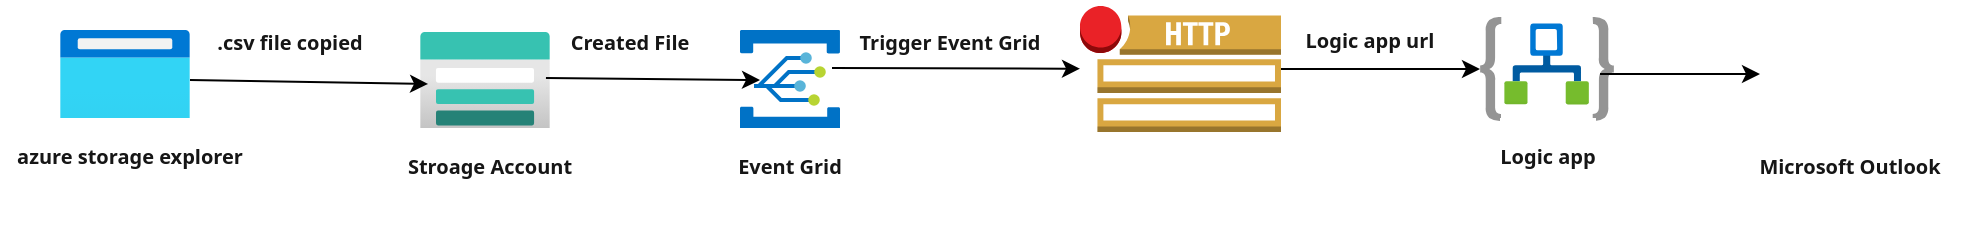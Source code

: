 <mxfile version="27.1.0">
  <diagram name="Page-1" id="SnM_GHgDkKM47Yem6eQU">
    <mxGraphModel dx="2066" dy="1137" grid="1" gridSize="10" guides="1" tooltips="1" connect="1" arrows="1" fold="1" page="1" pageScale="1" pageWidth="1100" pageHeight="850" math="0" shadow="0">
      <root>
        <mxCell id="0" />
        <mxCell id="1" parent="0" />
        <mxCell id="kWtmDi-7hQEqduyQhaUz-1" value="" style="image;aspect=fixed;html=1;points=[];align=center;fontSize=12;image=img/lib/azure2/general/Browser.svg;" parent="1" vertex="1">
          <mxGeometry x="80" y="165" width="65" height="52" as="geometry" />
        </mxCell>
        <mxCell id="kWtmDi-7hQEqduyQhaUz-4" value="" style="image;aspect=fixed;html=1;points=[];align=center;fontSize=12;image=img/lib/azure2/storage/Storage_Accounts.svg;" parent="1" vertex="1">
          <mxGeometry x="260" y="166" width="65" height="52" as="geometry" />
        </mxCell>
        <mxCell id="kWtmDi-7hQEqduyQhaUz-5" value="" style="image;sketch=0;aspect=fixed;html=1;points=[];align=center;fontSize=12;image=img/lib/mscae/Event_Grid.svg;" parent="1" vertex="1">
          <mxGeometry x="420" y="165" width="50" height="50" as="geometry" />
        </mxCell>
        <mxCell id="kWtmDi-7hQEqduyQhaUz-9" value="" style="outlineConnect=0;dashed=0;verticalLabelPosition=bottom;verticalAlign=top;align=center;html=1;shape=mxgraph.aws3.http_notification;fillColor=#D9A741;gradientColor=none;" parent="1" vertex="1">
          <mxGeometry x="590" y="153" width="100.5" height="63" as="geometry" />
        </mxCell>
        <mxCell id="kWtmDi-7hQEqduyQhaUz-10" value="" style="image;aspect=fixed;html=1;points=[];align=center;fontSize=12;image=img/lib/azure2/iot/Logic_Apps.svg;" parent="1" vertex="1">
          <mxGeometry x="790" y="158.5" width="67" height="52" as="geometry" />
        </mxCell>
        <mxCell id="kWtmDi-7hQEqduyQhaUz-11" value="" style="shape=image;html=1;verticalAlign=top;verticalLabelPosition=bottom;labelBackgroundColor=#ffffff;imageAspect=0;aspect=fixed;image=https://cdn0.iconfinder.com/data/icons/logos-microsoft-office-365/128/Microsoft_Office-07-128.png" parent="1" vertex="1">
          <mxGeometry x="930" y="153" width="68" height="68" as="geometry" />
        </mxCell>
        <mxCell id="kWtmDi-7hQEqduyQhaUz-12" value="&lt;h1 style=&quot;box-sizing: inherit; outline-color: inherit; margin: 0px 0px 1.5rem; padding: 0px; word-break: break-word; line-height: 1.125; color: rgb(22, 22, 22); font-family: &amp;quot;Segoe UI&amp;quot;, SegoeUI, &amp;quot;Helvetica Neue&amp;quot;, Helvetica, Arial, sans-serif; text-align: start; background-color: rgb(255, 255, 255);&quot; class=&quot;title is-2&quot;&gt;&lt;font style=&quot;font-size: 10px;&quot;&gt;azure storage explorer&lt;/font&gt;&lt;/h1&gt;" style="text;strokeColor=none;align=center;fillColor=none;html=1;verticalAlign=middle;whiteSpace=wrap;rounded=0;" parent="1" vertex="1">
          <mxGeometry x="50" y="228" width="130" height="12" as="geometry" />
        </mxCell>
        <mxCell id="kWtmDi-7hQEqduyQhaUz-15" value="" style="endArrow=classic;html=1;rounded=0;entryX=0.062;entryY=0.5;entryDx=0;entryDy=0;entryPerimeter=0;" parent="1" target="kWtmDi-7hQEqduyQhaUz-4" edge="1">
          <mxGeometry width="50" height="50" relative="1" as="geometry">
            <mxPoint x="145" y="190" as="sourcePoint" />
            <mxPoint x="195" y="140" as="targetPoint" />
          </mxGeometry>
        </mxCell>
        <mxCell id="kWtmDi-7hQEqduyQhaUz-16" value="&lt;h1 style=&quot;box-sizing: inherit; outline-color: inherit; margin: 0px 0px 1.5rem; padding: 0px; word-break: break-word; line-height: 1.125; color: rgb(22, 22, 22); font-family: &amp;quot;Segoe UI&amp;quot;, SegoeUI, &amp;quot;Helvetica Neue&amp;quot;, Helvetica, Arial, sans-serif; text-align: start; background-color: rgb(255, 255, 255);&quot; class=&quot;title is-2&quot;&gt;&lt;font style=&quot;font-size: 10px;&quot;&gt;Stroage Account&lt;/font&gt;&lt;/h1&gt;" style="text;strokeColor=none;align=center;fillColor=none;html=1;verticalAlign=middle;whiteSpace=wrap;rounded=0;" parent="1" vertex="1">
          <mxGeometry x="230" y="228" width="130" height="22" as="geometry" />
        </mxCell>
        <mxCell id="kWtmDi-7hQEqduyQhaUz-17" value="&lt;h1 style=&quot;box-sizing: inherit; outline-color: inherit; margin: 0px 0px 1.5rem; padding: 0px; word-break: break-word; line-height: 1.125; color: rgb(22, 22, 22); font-family: &amp;quot;Segoe UI&amp;quot;, SegoeUI, &amp;quot;Helvetica Neue&amp;quot;, Helvetica, Arial, sans-serif; text-align: start; background-color: rgb(255, 255, 255);&quot; class=&quot;title is-2&quot;&gt;&lt;font style=&quot;font-size: 10px;&quot;&gt;.csv file copied&lt;/font&gt;&lt;/h1&gt;" style="text;strokeColor=none;align=center;fillColor=none;html=1;verticalAlign=middle;whiteSpace=wrap;rounded=0;" parent="1" vertex="1">
          <mxGeometry x="130" y="170.5" width="130" height="12" as="geometry" />
        </mxCell>
        <mxCell id="kWtmDi-7hQEqduyQhaUz-18" value="" style="endArrow=classic;html=1;rounded=0;entryX=0.2;entryY=0.5;entryDx=0;entryDy=0;entryPerimeter=0;exitX=0.969;exitY=0.442;exitDx=0;exitDy=0;exitPerimeter=0;" parent="1" source="kWtmDi-7hQEqduyQhaUz-4" target="kWtmDi-7hQEqduyQhaUz-5" edge="1">
          <mxGeometry width="50" height="50" relative="1" as="geometry">
            <mxPoint x="325" y="199" as="sourcePoint" />
            <mxPoint x="375" y="149" as="targetPoint" />
          </mxGeometry>
        </mxCell>
        <mxCell id="kWtmDi-7hQEqduyQhaUz-19" value="&lt;h1 style=&quot;box-sizing: inherit; outline-color: inherit; margin: 0px 0px 1.5rem; padding: 0px; word-break: break-word; line-height: 1.125; color: rgb(22, 22, 22); font-family: &amp;quot;Segoe UI&amp;quot;, SegoeUI, &amp;quot;Helvetica Neue&amp;quot;, Helvetica, Arial, sans-serif; text-align: start; background-color: rgb(255, 255, 255);&quot; class=&quot;title is-2&quot;&gt;&lt;font style=&quot;font-size: 10px;&quot;&gt;Created File&lt;/font&gt;&lt;/h1&gt;" style="text;strokeColor=none;align=center;fillColor=none;html=1;verticalAlign=middle;whiteSpace=wrap;rounded=0;" parent="1" vertex="1">
          <mxGeometry x="300" y="170.5" width="130" height="12" as="geometry" />
        </mxCell>
        <mxCell id="kWtmDi-7hQEqduyQhaUz-21" value="&lt;h1 style=&quot;box-sizing: inherit; outline-color: inherit; margin: 0px 0px 1.5rem; padding: 0px; word-break: break-word; line-height: 1.125; color: rgb(22, 22, 22); font-family: &amp;quot;Segoe UI&amp;quot;, SegoeUI, &amp;quot;Helvetica Neue&amp;quot;, Helvetica, Arial, sans-serif; text-align: start; background-color: rgb(255, 255, 255);&quot; class=&quot;title is-2&quot;&gt;&lt;font style=&quot;font-size: 10px;&quot;&gt;Event Grid&lt;/font&gt;&lt;/h1&gt;" style="text;strokeColor=none;align=center;fillColor=none;html=1;verticalAlign=middle;whiteSpace=wrap;rounded=0;" parent="1" vertex="1">
          <mxGeometry x="380" y="228" width="130" height="22" as="geometry" />
        </mxCell>
        <mxCell id="kWtmDi-7hQEqduyQhaUz-23" value="" style="endArrow=classic;html=1;rounded=0;exitX=0.92;exitY=0.38;exitDx=0;exitDy=0;exitPerimeter=0;" parent="1" source="kWtmDi-7hQEqduyQhaUz-5" target="kWtmDi-7hQEqduyQhaUz-9" edge="1">
          <mxGeometry width="50" height="50" relative="1" as="geometry">
            <mxPoint x="470" y="199" as="sourcePoint" />
            <mxPoint x="520" y="149" as="targetPoint" />
          </mxGeometry>
        </mxCell>
        <mxCell id="kWtmDi-7hQEqduyQhaUz-24" value="&lt;h1 style=&quot;box-sizing: inherit; outline-color: inherit; margin: 0px 0px 1.5rem; padding: 0px; word-break: break-word; line-height: 1.125; color: rgb(22, 22, 22); font-family: &amp;quot;Segoe UI&amp;quot;, SegoeUI, &amp;quot;Helvetica Neue&amp;quot;, Helvetica, Arial, sans-serif; text-align: start; background-color: rgb(255, 255, 255);&quot; class=&quot;title is-2&quot;&gt;&lt;font style=&quot;font-size: 10px;&quot;&gt;Trigger Event Grid&lt;/font&gt;&lt;/h1&gt;" style="text;strokeColor=none;align=center;fillColor=none;html=1;verticalAlign=middle;whiteSpace=wrap;rounded=0;" parent="1" vertex="1">
          <mxGeometry x="460" y="166" width="130" height="22" as="geometry" />
        </mxCell>
        <mxCell id="kWtmDi-7hQEqduyQhaUz-25" value="" style="endArrow=classic;html=1;rounded=0;" parent="1" source="kWtmDi-7hQEqduyQhaUz-9" target="kWtmDi-7hQEqduyQhaUz-10" edge="1">
          <mxGeometry width="50" height="50" relative="1" as="geometry">
            <mxPoint x="690.5" y="188" as="sourcePoint" />
            <mxPoint x="740.5" y="138" as="targetPoint" />
          </mxGeometry>
        </mxCell>
        <mxCell id="kWtmDi-7hQEqduyQhaUz-26" value="&lt;h1 style=&quot;box-sizing: inherit; outline-color: inherit; margin: 0px 0px 1.5rem; padding: 0px; word-break: break-word; line-height: 1.125; color: rgb(22, 22, 22); font-family: &amp;quot;Segoe UI&amp;quot;, SegoeUI, &amp;quot;Helvetica Neue&amp;quot;, Helvetica, Arial, sans-serif; text-align: start; background-color: rgb(255, 255, 255);&quot; class=&quot;title is-2&quot;&gt;&lt;font style=&quot;font-size: 10px;&quot;&gt;Logic app url&lt;/font&gt;&lt;/h1&gt;" style="text;strokeColor=none;align=center;fillColor=none;html=1;verticalAlign=middle;whiteSpace=wrap;rounded=0;" parent="1" vertex="1">
          <mxGeometry x="670" y="165" width="130" height="22" as="geometry" />
        </mxCell>
        <mxCell id="kWtmDi-7hQEqduyQhaUz-27" value="&lt;h1 style=&quot;box-sizing: inherit; outline-color: inherit; margin: 0px 0px 1.5rem; padding: 0px; word-break: break-word; line-height: 1.125; color: rgb(22, 22, 22); font-family: &amp;quot;Segoe UI&amp;quot;, SegoeUI, &amp;quot;Helvetica Neue&amp;quot;, Helvetica, Arial, sans-serif; text-align: start; background-color: rgb(255, 255, 255);&quot; class=&quot;title is-2&quot;&gt;&lt;font style=&quot;font-size: 10px;&quot;&gt;Logic app&lt;/font&gt;&lt;/h1&gt;" style="text;strokeColor=none;align=center;fillColor=none;html=1;verticalAlign=middle;whiteSpace=wrap;rounded=0;" parent="1" vertex="1">
          <mxGeometry x="758.5" y="223" width="130" height="22" as="geometry" />
        </mxCell>
        <mxCell id="kWtmDi-7hQEqduyQhaUz-28" value="&lt;h1 style=&quot;box-sizing: inherit; outline-color: inherit; margin: 0px 0px 1.5rem; padding: 0px; word-break: break-word; line-height: 1.125; color: rgb(22, 22, 22); font-family: &amp;quot;Segoe UI&amp;quot;, SegoeUI, &amp;quot;Helvetica Neue&amp;quot;, Helvetica, Arial, sans-serif; text-align: start; background-color: rgb(255, 255, 255);&quot; class=&quot;title is-2&quot;&gt;&lt;font style=&quot;font-size: 10px;&quot;&gt;Microsoft Outlook&lt;/font&gt;&lt;/h1&gt;" style="text;strokeColor=none;align=center;fillColor=none;html=1;verticalAlign=middle;whiteSpace=wrap;rounded=0;" parent="1" vertex="1">
          <mxGeometry x="910" y="228" width="130" height="22" as="geometry" />
        </mxCell>
        <mxCell id="kWtmDi-7hQEqduyQhaUz-29" value="" style="endArrow=classic;html=1;rounded=0;" parent="1" target="kWtmDi-7hQEqduyQhaUz-11" edge="1">
          <mxGeometry width="50" height="50" relative="1" as="geometry">
            <mxPoint x="850" y="187" as="sourcePoint" />
            <mxPoint x="900" y="137" as="targetPoint" />
          </mxGeometry>
        </mxCell>
      </root>
    </mxGraphModel>
  </diagram>
</mxfile>
